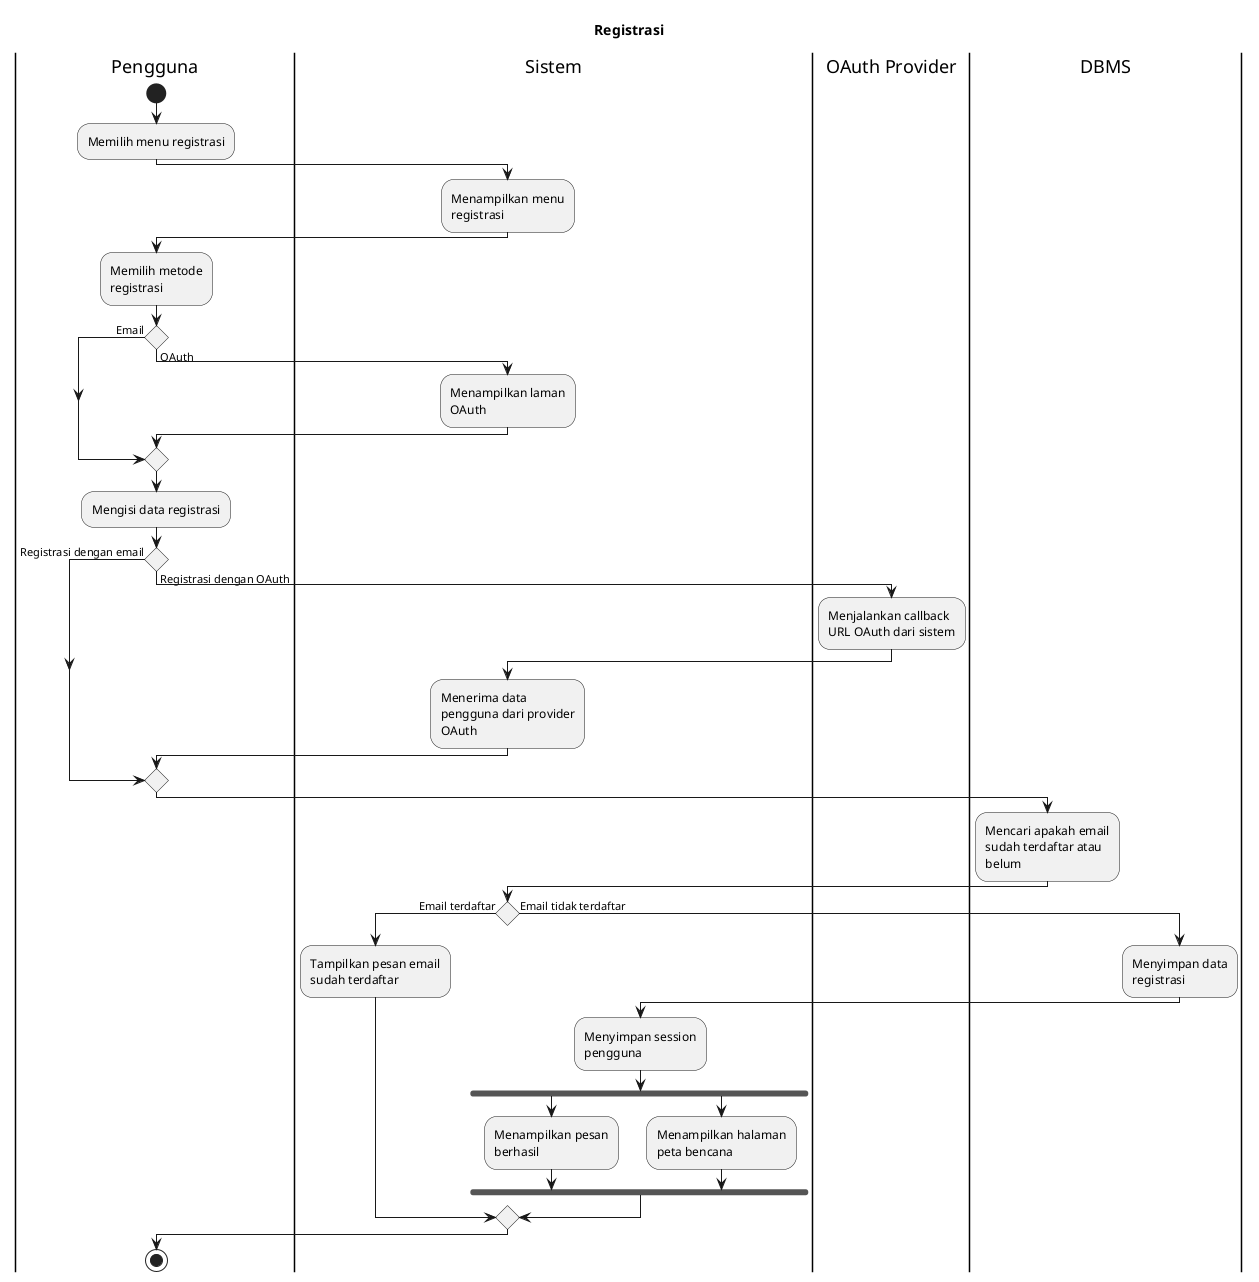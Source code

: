 @startuml UC-AUTH-001 - Registrasi
skinparam wrapWidth 140

title Registrasi

|Pengguna|
start
:Memilih menu registrasi;

|Sistem|
:Menampilkan menu registrasi;

|Pengguna|
:Memilih metode registrasi;

if () then (Email)
else (OAuth)
  |Sistem|
  :Menampilkan laman OAuth;
endif

|Pengguna|
:Mengisi data registrasi;

if () then (Registrasi dengan email)
else (Registrasi dengan OAuth)
  |OAuth Provider|
  :Menjalankan callback URL OAuth dari sistem;

  |Sistem|
  :Menerima data pengguna dari provider OAuth;
endif 

|DBMS|
:Mencari apakah email sudah terdaftar atau belum;

|Sistem|
if () then (Email terdaftar)
  |Sistem|
  :Tampilkan pesan email sudah terdaftar;
else (Email tidak terdaftar)
  |DBMS|
  :Menyimpan data registrasi;

  |Sistem|
  :Menyimpan session pengguna;

  fork
    :Menampilkan pesan berhasil;
  fork again
    :Menampilkan halaman peta bencana;
  end fork
endif

|Pengguna|
stop
@enduml